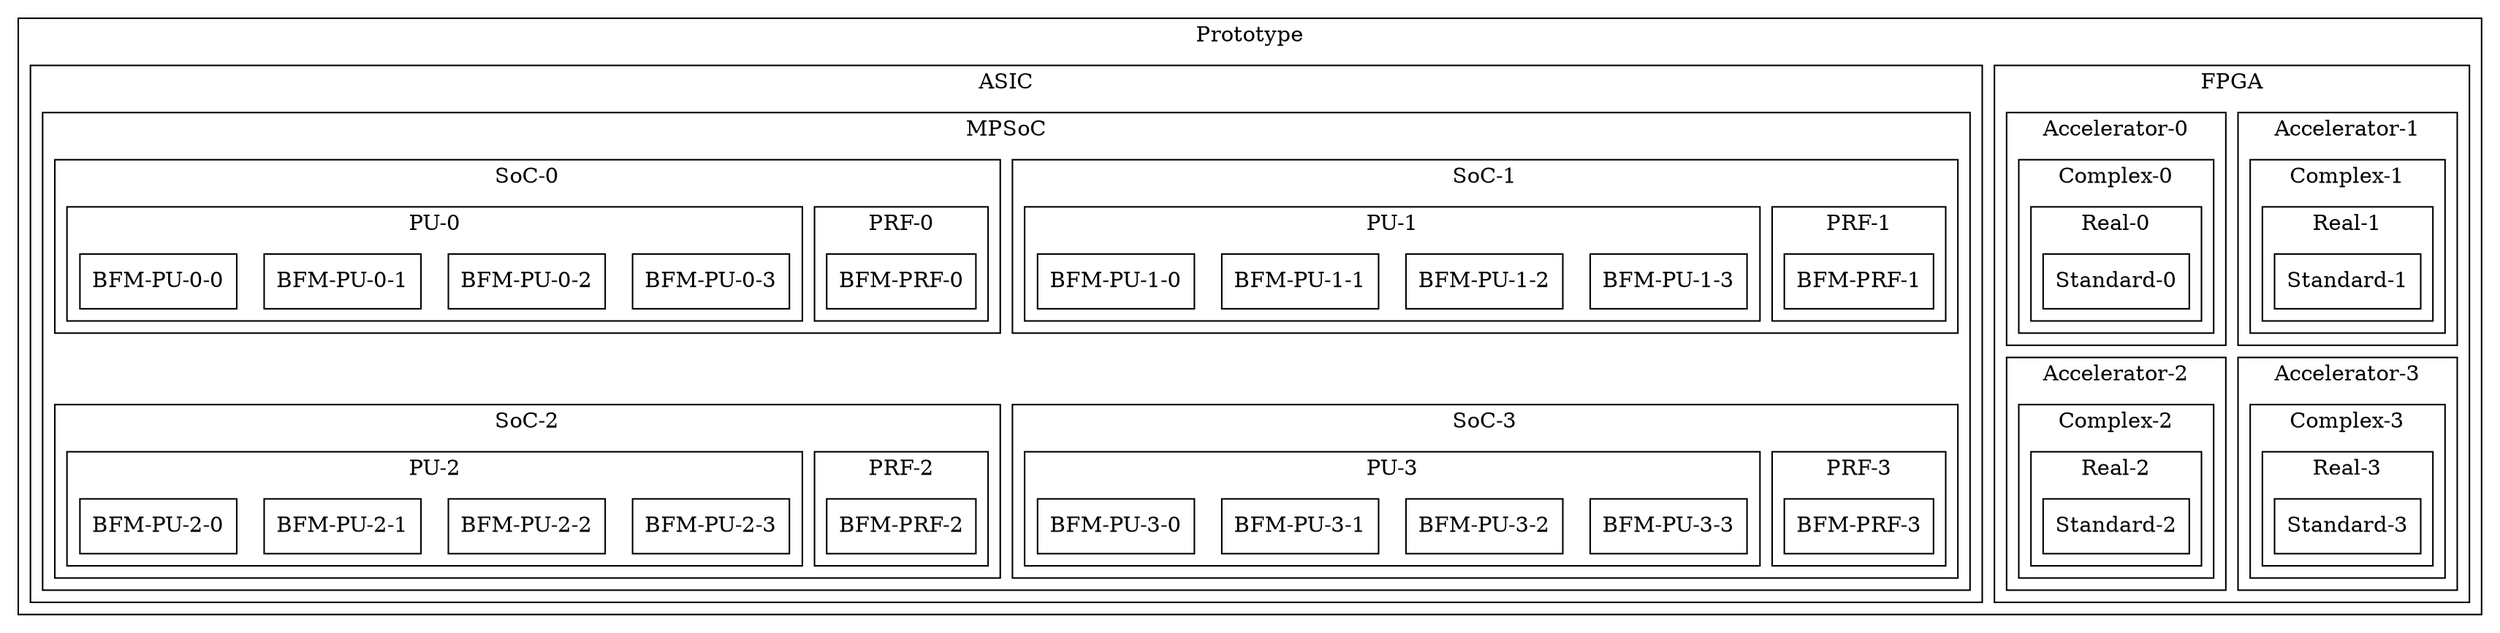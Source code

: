 digraph Project {
  // Introduction
  graph [splines=ortho];
  node[shape=record];

  // Blocks
  subgraph "cluster Prototype" { label = "Prototype";
    subgraph "cluster FPGA" { label = "FPGA";
      subgraph "cluster Accelerator3" { label = "Accelerator-3";
        subgraph "cluster Complex3" {label = "Complex-3";
          subgraph "cluster Real3" {label = "Real-3";
            Standard3[shape=box, label="Standard-3"];
          }
        }
      }
      subgraph "cluster Accelerator2" { label = "Accelerator-2";
        subgraph "cluster Complex2" {label = "Complex-2";
          subgraph "cluster Real2" {label = "Real-2";
            Standard2[shape=box, label="Standard-2"];
          }
        }
      }
      subgraph "cluster Accelerator1" { label = "Accelerator-1";
        subgraph "cluster Complex1" {label = "Complex-1";
          subgraph "cluster Real1" {label = "Real-1";
            Standard1[shape=box, label="Standard-1"];
          }
        }
      }
      subgraph "cluster Accelerator0" { label = "Accelerator-0";
        subgraph "cluster Complex0" {label = "Complex-0";
          subgraph "cluster Real0" {label = "Real-0";
            Standard0[shape=box, label="Standard-0"];
          }
        }
      }
    }
    subgraph "cluster ASIC" { label = "ASIC";
      subgraph "cluster MPSoC" { label = "MPSoC";
        subgraph "cluster SoC3" { label = "SoC-3";
          subgraph "cluster PRF3" {label = "PRF-3";
            BFM_PRF3[shape=box, label="BFM-PRF-3"];
          }
          subgraph "cluster PU3" { label = "PU-3";
            BFM_PU33[shape=box, label="BFM-PU-3-3"];
            BFM_PU32[shape=box, label="BFM-PU-3-2"];
            BFM_PU31[shape=box, label="BFM-PU-3-1"];
            BFM_PU30[shape=box, label="BFM-PU-3-0"];
          }
        }
        subgraph "cluster SoC2" { label = "SoC-2";
          subgraph "cluster PRF2" {label = "PRF-2";
            BFM_PRF2[shape=box, label="BFM-PRF-2"];
          }
          subgraph "cluster PU2" { label = "PU-2";
            BFM_PU23[shape=box, label="BFM-PU-2-3"];
            BFM_PU22[shape=box, label="BFM-PU-2-2"];
            BFM_PU21[shape=box, label="BFM-PU-2-1"];
            BFM_PU20[shape=box, label="BFM-PU-2-0"];
          }
        }
        subgraph "cluster SoC1" { label = "SoC-1";
          subgraph "cluster PRF1" {label = "PRF-1";
            BFM_PRF1[shape=box, label="BFM-PRF-1"];
          }
          subgraph "cluster PU1" { label = "PU-1";
            BFM_PU13[shape=box, label="BFM-PU-1-3"];
            BFM_PU12[shape=box, label="BFM-PU-1-2"];
            BFM_PU11[shape=box, label="BFM-PU-1-1"];
            BFM_PU10[shape=box, label="BFM-PU-1-0"];
          }
        }
        subgraph "cluster SoC0" { label = "SoC-0";
          subgraph "cluster PRF0" { label = "PRF-0";
            BFM_PRF0[shape=box, label="BFM-PRF-0"];
          }
          subgraph "cluster PU0" { label = "PU-0";
            BFM_PU03[shape=box, label="BFM-PU-0-3"];
            BFM_PU02[shape=box, label="BFM-PU-0-2"];
            BFM_PU01[shape=box, label="BFM-PU-0-1"];
            BFM_PU00[shape=box, label="BFM-PU-0-0"];
          }
        }
      }
    }
  }

  // Sequence
  BFM_PRF0 -> BFM_PRF2 [style="invis"]
  BFM_PRF1 -> BFM_PRF3 [style="invis"]

  Standard0 -> Standard2 [style="invis"]
  Standard1 -> Standard3 [style="invis"]
}
